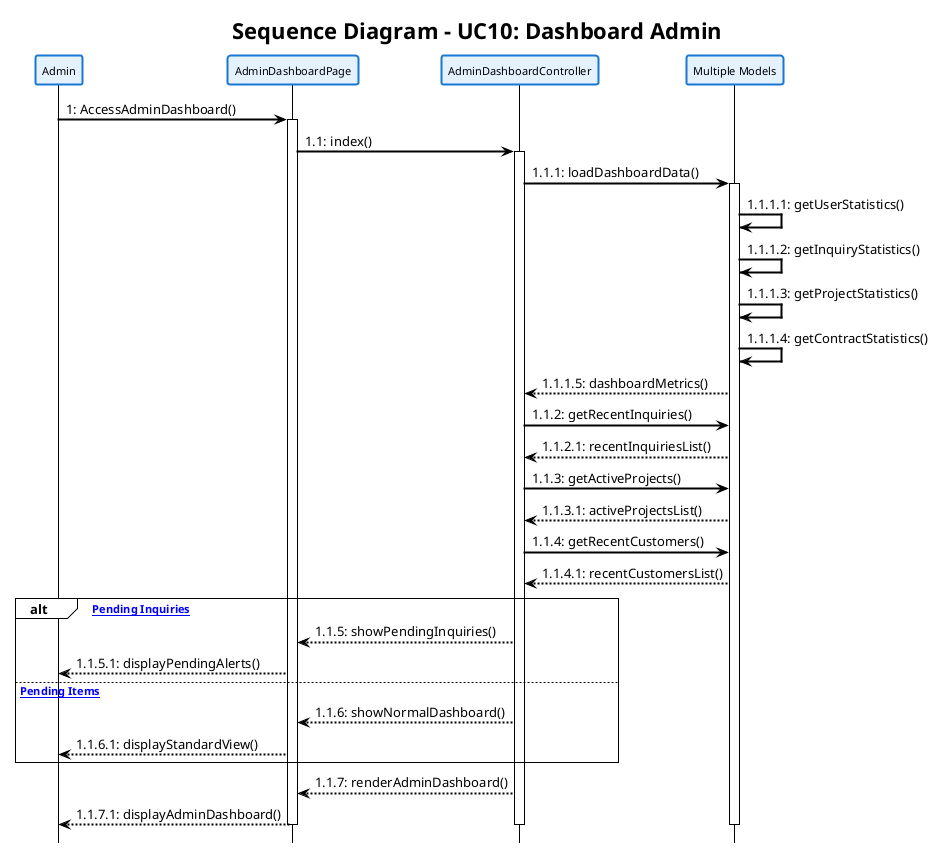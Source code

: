 @startuml

!theme plain
skinparam backgroundColor white
skinparam shadowing false
skinparam handwritten false

' Styling sesuai contoh yang diberikan
skinparam participant {
    BackgroundColor #E3F2FD
    BorderColor #1976D2
    BorderThickness 2
    FontSize 11
}

skinparam arrow {
    Color black
    Thickness 2
}

skinparam sequence {
    ArrowColor black
    ActorBorderColor black
    LifeLineBorderColor black
    ParticipantBorderColor #1976D2
    ParticipantBackgroundColor #E3F2FD
    BoxBorderColor black
}

hide footbox

title **Sequence Diagram - UC10: Dashboard Admin**

participant "Admin" as Admin
participant "AdminDashboardPage" as DashboardPage
participant "AdminDashboardController" as DashboardCtrl
participant "Multiple Models" as Models

Admin -> DashboardPage: 1: AccessAdminDashboard()
activate DashboardPage

DashboardPage -> DashboardCtrl: 1.1: index()
activate DashboardCtrl

DashboardCtrl -> Models: 1.1.1: loadDashboardData()
activate Models

Models -> Models: 1.1.1.1: getUserStatistics()
Models -> Models: 1.1.1.2: getInquiryStatistics()
Models -> Models: 1.1.1.3: getProjectStatistics()
Models -> Models: 1.1.1.4: getContractStatistics()

Models --> DashboardCtrl: 1.1.1.5: dashboardMetrics()

DashboardCtrl -> Models: 1.1.2: getRecentInquiries()
Models --> DashboardCtrl: 1.1.2.1: recentInquiriesList()

DashboardCtrl -> Models: 1.1.3: getActiveProjects()
Models --> DashboardCtrl: 1.1.3.1: activeProjectsList()

DashboardCtrl -> Models: 1.1.4: getRecentCustomers()
Models --> DashboardCtrl: 1.1.4.1: recentCustomersList()

alt [Has Pending Inquiries]
    DashboardCtrl --> DashboardPage: 1.1.5: showPendingInquiries()
    DashboardPage --> Admin: 1.1.5.1: displayPendingAlerts()
    
else [No Pending Items]
    DashboardCtrl --> DashboardPage: 1.1.6: showNormalDashboard()
    DashboardPage --> Admin: 1.1.6.1: displayStandardView()
end

DashboardCtrl --> DashboardPage: 1.1.7: renderAdminDashboard()
DashboardPage --> Admin: 1.1.7.1: displayAdminDashboard()

deactivate Models
deactivate DashboardCtrl
deactivate DashboardPage

@enduml
